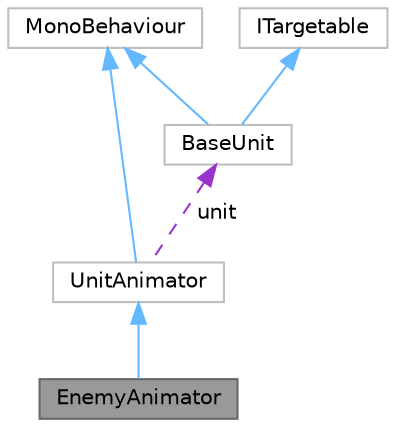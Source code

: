 digraph "EnemyAnimator"
{
 // LATEX_PDF_SIZE
  bgcolor="transparent";
  edge [fontname=Helvetica,fontsize=10,labelfontname=Helvetica,labelfontsize=10];
  node [fontname=Helvetica,fontsize=10,shape=box,height=0.2,width=0.4];
  Node1 [label="EnemyAnimator",height=0.2,width=0.4,color="gray40", fillcolor="grey60", style="filled", fontcolor="black",tooltip=" "];
  Node2 -> Node1 [dir="back",color="steelblue1",style="solid"];
  Node2 [label="UnitAnimator",height=0.2,width=0.4,color="grey75", fillcolor="white", style="filled",URL="$class_unit_animator.html",tooltip=" "];
  Node3 -> Node2 [dir="back",color="steelblue1",style="solid"];
  Node3 [label="MonoBehaviour",height=0.2,width=0.4,color="grey75", fillcolor="white", style="filled",tooltip=" "];
  Node4 -> Node2 [dir="back",color="darkorchid3",style="dashed",label=" unit" ];
  Node4 [label="BaseUnit",height=0.2,width=0.4,color="grey75", fillcolor="white", style="filled",URL="$class_base_unit.html",tooltip=" "];
  Node3 -> Node4 [dir="back",color="steelblue1",style="solid"];
  Node5 -> Node4 [dir="back",color="steelblue1",style="solid"];
  Node5 [label="ITargetable",height=0.2,width=0.4,color="grey75", fillcolor="white", style="filled",URL="$interface_i_targetable.html",tooltip=" "];
}
